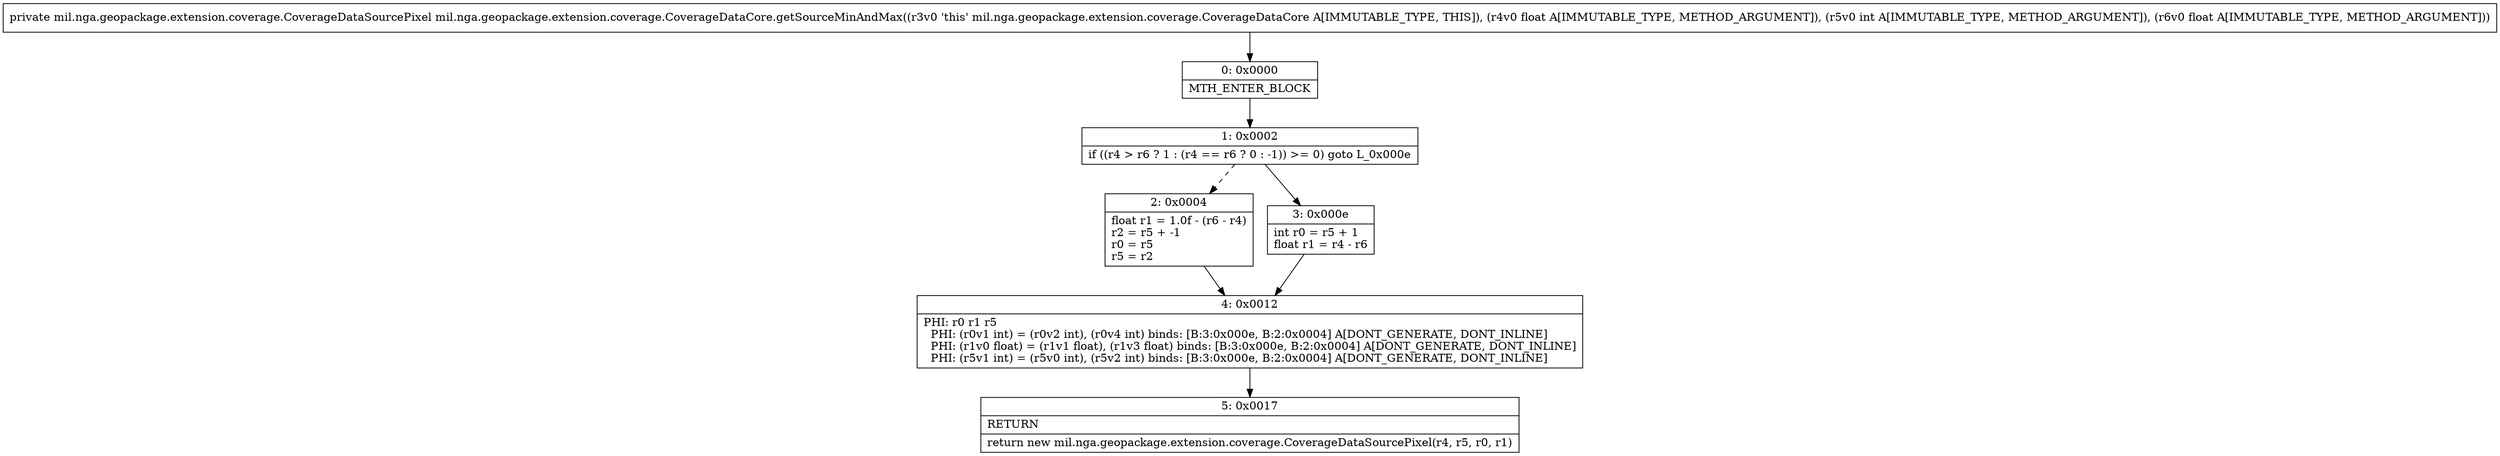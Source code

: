 digraph "CFG formil.nga.geopackage.extension.coverage.CoverageDataCore.getSourceMinAndMax(FIF)Lmil\/nga\/geopackage\/extension\/coverage\/CoverageDataSourcePixel;" {
Node_0 [shape=record,label="{0\:\ 0x0000|MTH_ENTER_BLOCK\l}"];
Node_1 [shape=record,label="{1\:\ 0x0002|if ((r4 \> r6 ? 1 : (r4 == r6 ? 0 : \-1)) \>= 0) goto L_0x000e\l}"];
Node_2 [shape=record,label="{2\:\ 0x0004|float r1 = 1.0f \- (r6 \- r4)\lr2 = r5 + \-1\lr0 = r5\lr5 = r2\l}"];
Node_3 [shape=record,label="{3\:\ 0x000e|int r0 = r5 + 1\lfloat r1 = r4 \- r6\l}"];
Node_4 [shape=record,label="{4\:\ 0x0012|PHI: r0 r1 r5 \l  PHI: (r0v1 int) = (r0v2 int), (r0v4 int) binds: [B:3:0x000e, B:2:0x0004] A[DONT_GENERATE, DONT_INLINE]\l  PHI: (r1v0 float) = (r1v1 float), (r1v3 float) binds: [B:3:0x000e, B:2:0x0004] A[DONT_GENERATE, DONT_INLINE]\l  PHI: (r5v1 int) = (r5v0 int), (r5v2 int) binds: [B:3:0x000e, B:2:0x0004] A[DONT_GENERATE, DONT_INLINE]\l}"];
Node_5 [shape=record,label="{5\:\ 0x0017|RETURN\l|return new mil.nga.geopackage.extension.coverage.CoverageDataSourcePixel(r4, r5, r0, r1)\l}"];
MethodNode[shape=record,label="{private mil.nga.geopackage.extension.coverage.CoverageDataSourcePixel mil.nga.geopackage.extension.coverage.CoverageDataCore.getSourceMinAndMax((r3v0 'this' mil.nga.geopackage.extension.coverage.CoverageDataCore A[IMMUTABLE_TYPE, THIS]), (r4v0 float A[IMMUTABLE_TYPE, METHOD_ARGUMENT]), (r5v0 int A[IMMUTABLE_TYPE, METHOD_ARGUMENT]), (r6v0 float A[IMMUTABLE_TYPE, METHOD_ARGUMENT])) }"];
MethodNode -> Node_0;
Node_0 -> Node_1;
Node_1 -> Node_2[style=dashed];
Node_1 -> Node_3;
Node_2 -> Node_4;
Node_3 -> Node_4;
Node_4 -> Node_5;
}

